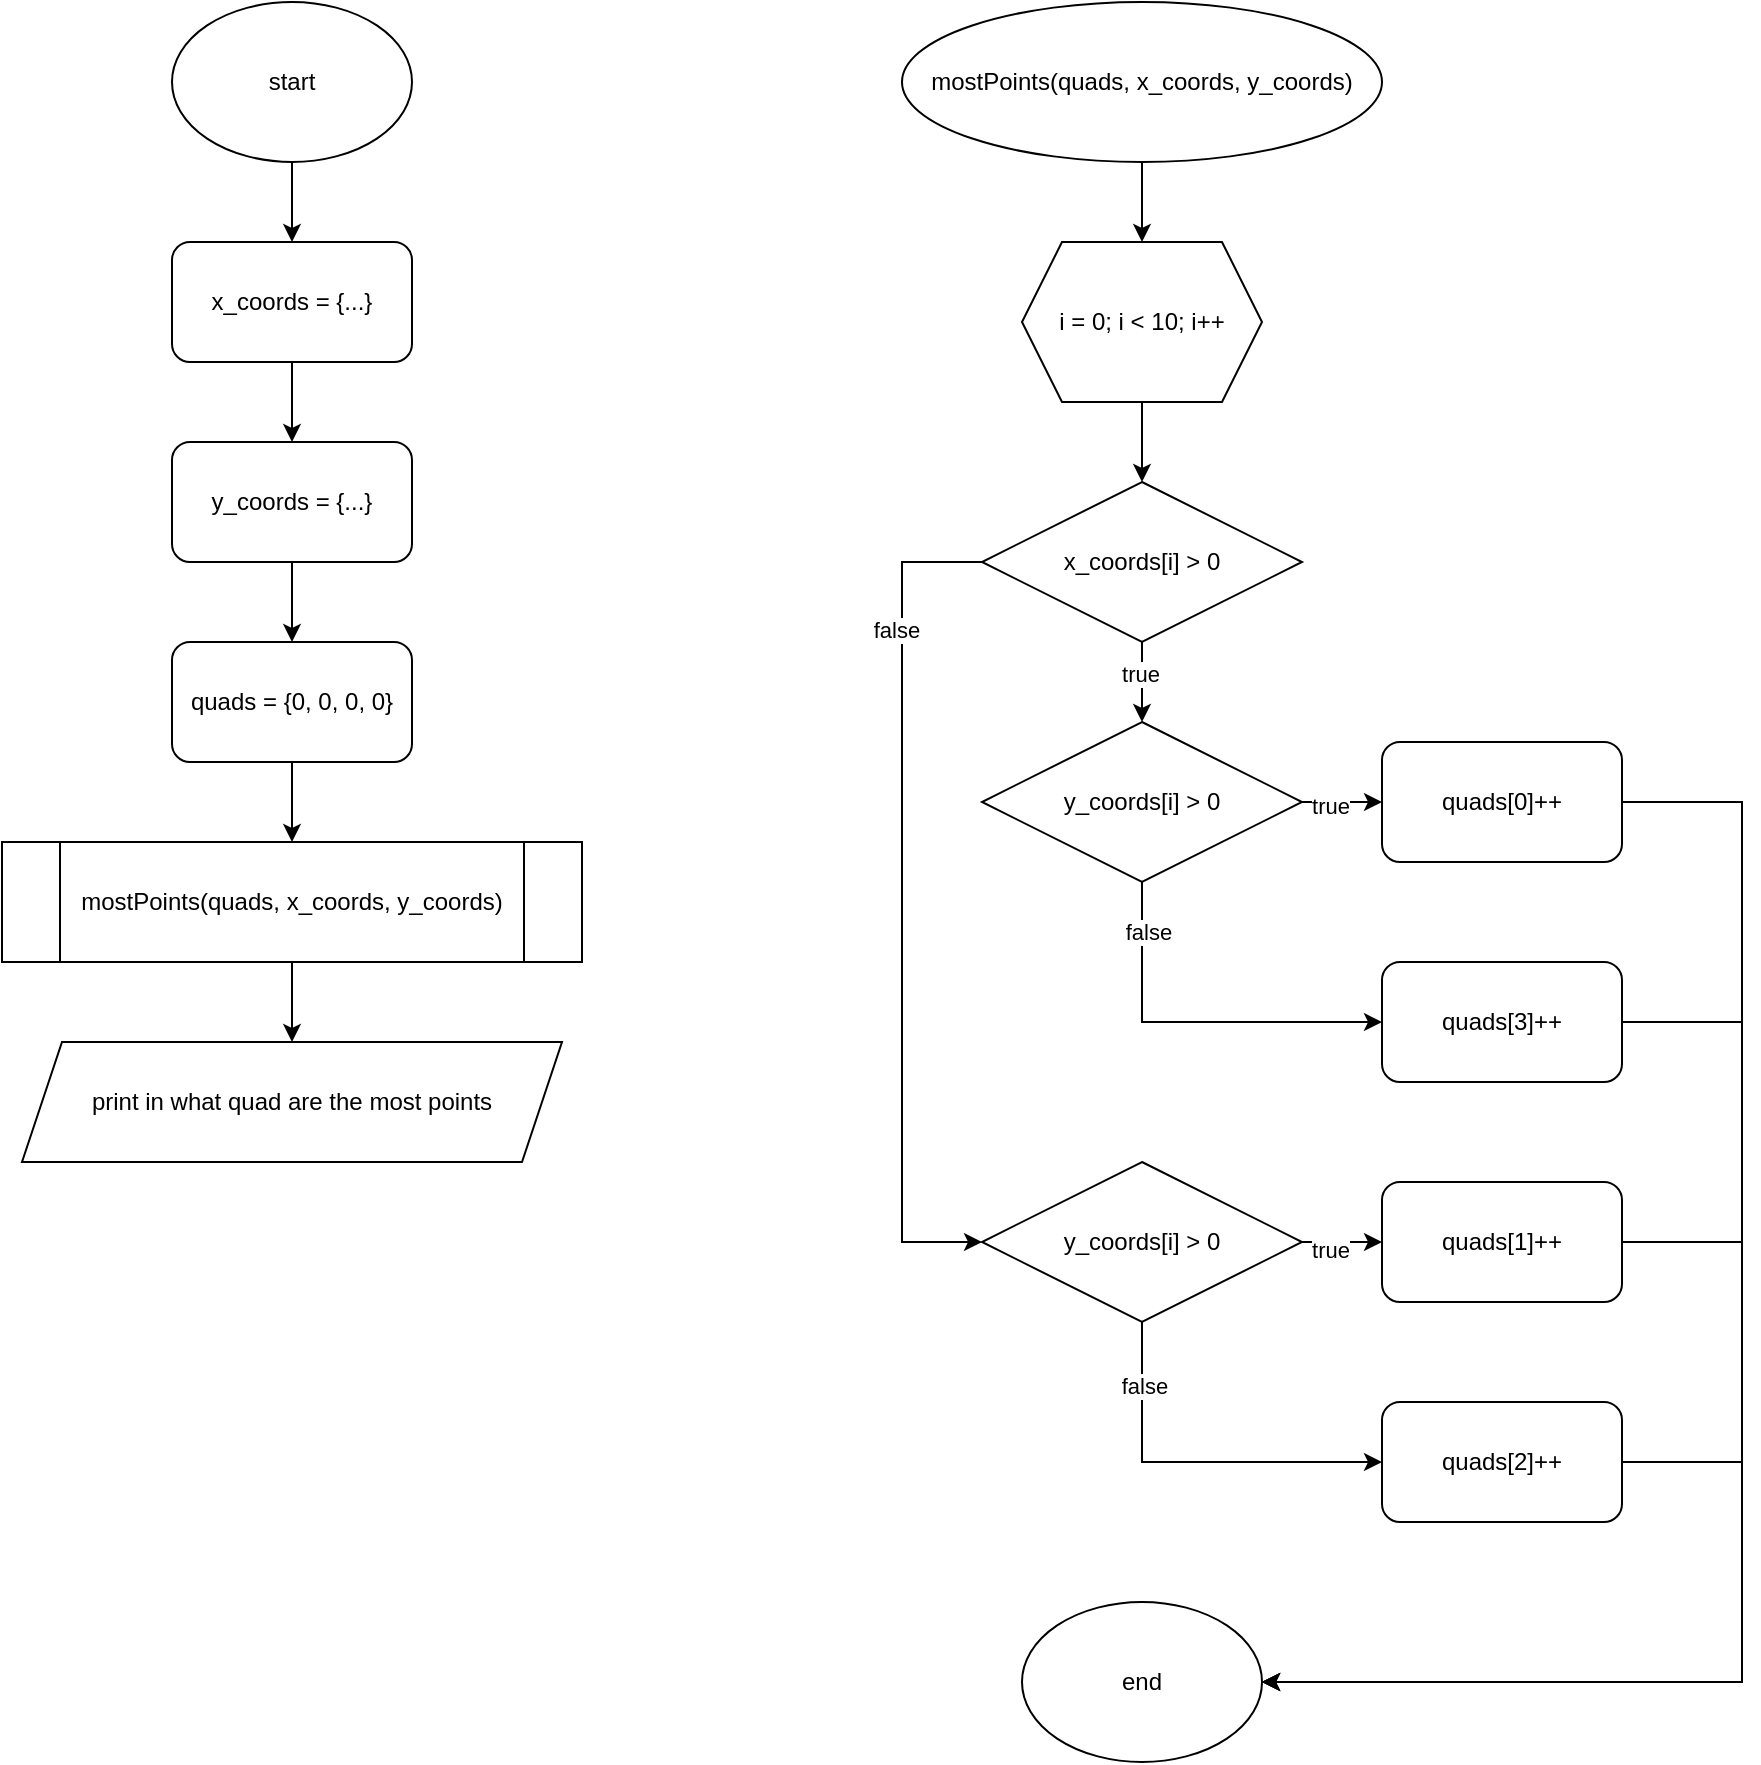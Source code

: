 <mxfile version="24.7.17">
  <diagram name="Page-1" id="DcIHBttGWHmw7z2Tlncc">
    <mxGraphModel dx="482" dy="811" grid="1" gridSize="10" guides="1" tooltips="1" connect="1" arrows="1" fold="1" page="1" pageScale="1" pageWidth="850" pageHeight="1100" math="0" shadow="0">
      <root>
        <mxCell id="0" />
        <mxCell id="1" parent="0" />
        <mxCell id="dQZUUxVObfSzPTWqJCYE-3" style="edgeStyle=orthogonalEdgeStyle;rounded=0;orthogonalLoop=1;jettySize=auto;html=1;entryX=0.5;entryY=0;entryDx=0;entryDy=0;" edge="1" parent="1" source="dQZUUxVObfSzPTWqJCYE-1" target="dQZUUxVObfSzPTWqJCYE-2">
          <mxGeometry relative="1" as="geometry" />
        </mxCell>
        <mxCell id="dQZUUxVObfSzPTWqJCYE-1" value="start" style="ellipse;whiteSpace=wrap;html=1;" vertex="1" parent="1">
          <mxGeometry x="365" y="40" width="120" height="80" as="geometry" />
        </mxCell>
        <mxCell id="dQZUUxVObfSzPTWqJCYE-5" style="edgeStyle=orthogonalEdgeStyle;rounded=0;orthogonalLoop=1;jettySize=auto;html=1;entryX=0.5;entryY=0;entryDx=0;entryDy=0;" edge="1" parent="1" source="dQZUUxVObfSzPTWqJCYE-2" target="dQZUUxVObfSzPTWqJCYE-4">
          <mxGeometry relative="1" as="geometry" />
        </mxCell>
        <mxCell id="dQZUUxVObfSzPTWqJCYE-2" value="x_coords = {...}" style="rounded=1;whiteSpace=wrap;html=1;" vertex="1" parent="1">
          <mxGeometry x="365" y="160" width="120" height="60" as="geometry" />
        </mxCell>
        <mxCell id="dQZUUxVObfSzPTWqJCYE-7" style="edgeStyle=orthogonalEdgeStyle;rounded=0;orthogonalLoop=1;jettySize=auto;html=1;entryX=0.5;entryY=0;entryDx=0;entryDy=0;" edge="1" parent="1" source="dQZUUxVObfSzPTWqJCYE-4" target="dQZUUxVObfSzPTWqJCYE-6">
          <mxGeometry relative="1" as="geometry" />
        </mxCell>
        <mxCell id="dQZUUxVObfSzPTWqJCYE-4" value="y_coords = {...}" style="rounded=1;whiteSpace=wrap;html=1;" vertex="1" parent="1">
          <mxGeometry x="365" y="260" width="120" height="60" as="geometry" />
        </mxCell>
        <mxCell id="dQZUUxVObfSzPTWqJCYE-9" style="edgeStyle=orthogonalEdgeStyle;rounded=0;orthogonalLoop=1;jettySize=auto;html=1;entryX=0.5;entryY=0;entryDx=0;entryDy=0;" edge="1" parent="1" source="dQZUUxVObfSzPTWqJCYE-6" target="dQZUUxVObfSzPTWqJCYE-8">
          <mxGeometry relative="1" as="geometry" />
        </mxCell>
        <mxCell id="dQZUUxVObfSzPTWqJCYE-6" value="quads = {0, 0, 0, 0}" style="rounded=1;whiteSpace=wrap;html=1;" vertex="1" parent="1">
          <mxGeometry x="365" y="360" width="120" height="60" as="geometry" />
        </mxCell>
        <mxCell id="dQZUUxVObfSzPTWqJCYE-44" style="edgeStyle=orthogonalEdgeStyle;rounded=0;orthogonalLoop=1;jettySize=auto;html=1;entryX=0.5;entryY=0;entryDx=0;entryDy=0;" edge="1" parent="1" source="dQZUUxVObfSzPTWqJCYE-8" target="dQZUUxVObfSzPTWqJCYE-43">
          <mxGeometry relative="1" as="geometry" />
        </mxCell>
        <mxCell id="dQZUUxVObfSzPTWqJCYE-8" value="mostPoints(quads, x_coords, y_coords)" style="shape=process;whiteSpace=wrap;html=1;backgroundOutline=1;" vertex="1" parent="1">
          <mxGeometry x="280" y="460" width="290" height="60" as="geometry" />
        </mxCell>
        <mxCell id="dQZUUxVObfSzPTWqJCYE-13" style="edgeStyle=orthogonalEdgeStyle;rounded=0;orthogonalLoop=1;jettySize=auto;html=1;entryX=0.5;entryY=0;entryDx=0;entryDy=0;" edge="1" parent="1" source="dQZUUxVObfSzPTWqJCYE-10" target="dQZUUxVObfSzPTWqJCYE-12">
          <mxGeometry relative="1" as="geometry" />
        </mxCell>
        <mxCell id="dQZUUxVObfSzPTWqJCYE-10" value="mostPoints(quads, x_coords, y_coords)" style="ellipse;whiteSpace=wrap;html=1;" vertex="1" parent="1">
          <mxGeometry x="730" y="40" width="240" height="80" as="geometry" />
        </mxCell>
        <mxCell id="dQZUUxVObfSzPTWqJCYE-16" style="edgeStyle=orthogonalEdgeStyle;rounded=0;orthogonalLoop=1;jettySize=auto;html=1;entryX=0.5;entryY=0;entryDx=0;entryDy=0;" edge="1" parent="1" source="dQZUUxVObfSzPTWqJCYE-12" target="dQZUUxVObfSzPTWqJCYE-14">
          <mxGeometry relative="1" as="geometry" />
        </mxCell>
        <mxCell id="dQZUUxVObfSzPTWqJCYE-12" value="i = 0; i &amp;lt; 10; i++" style="shape=hexagon;perimeter=hexagonPerimeter2;whiteSpace=wrap;html=1;fixedSize=1;" vertex="1" parent="1">
          <mxGeometry x="790" y="160" width="120" height="80" as="geometry" />
        </mxCell>
        <mxCell id="dQZUUxVObfSzPTWqJCYE-17" style="edgeStyle=orthogonalEdgeStyle;rounded=0;orthogonalLoop=1;jettySize=auto;html=1;entryX=0.5;entryY=0;entryDx=0;entryDy=0;" edge="1" parent="1" source="dQZUUxVObfSzPTWqJCYE-14" target="dQZUUxVObfSzPTWqJCYE-15">
          <mxGeometry relative="1" as="geometry" />
        </mxCell>
        <mxCell id="dQZUUxVObfSzPTWqJCYE-24" value="true" style="edgeLabel;html=1;align=center;verticalAlign=middle;resizable=0;points=[];" vertex="1" connectable="0" parent="dQZUUxVObfSzPTWqJCYE-17">
          <mxGeometry x="-0.2" y="-1" relative="1" as="geometry">
            <mxPoint as="offset" />
          </mxGeometry>
        </mxCell>
        <mxCell id="dQZUUxVObfSzPTWqJCYE-27" style="edgeStyle=orthogonalEdgeStyle;rounded=0;orthogonalLoop=1;jettySize=auto;html=1;exitX=0;exitY=0.5;exitDx=0;exitDy=0;entryX=0;entryY=0.5;entryDx=0;entryDy=0;" edge="1" parent="1" source="dQZUUxVObfSzPTWqJCYE-14" target="dQZUUxVObfSzPTWqJCYE-26">
          <mxGeometry relative="1" as="geometry">
            <Array as="points">
              <mxPoint x="730" y="320" />
              <mxPoint x="730" y="660" />
            </Array>
          </mxGeometry>
        </mxCell>
        <mxCell id="dQZUUxVObfSzPTWqJCYE-28" value="false" style="edgeLabel;html=1;align=center;verticalAlign=middle;resizable=0;points=[];" vertex="1" connectable="0" parent="dQZUUxVObfSzPTWqJCYE-27">
          <mxGeometry x="-0.648" y="-3" relative="1" as="geometry">
            <mxPoint as="offset" />
          </mxGeometry>
        </mxCell>
        <mxCell id="dQZUUxVObfSzPTWqJCYE-14" value="x_coords[i] &amp;gt; 0" style="rhombus;whiteSpace=wrap;html=1;" vertex="1" parent="1">
          <mxGeometry x="770" y="280" width="160" height="80" as="geometry" />
        </mxCell>
        <mxCell id="dQZUUxVObfSzPTWqJCYE-19" style="edgeStyle=orthogonalEdgeStyle;rounded=0;orthogonalLoop=1;jettySize=auto;html=1;entryX=0;entryY=0.5;entryDx=0;entryDy=0;" edge="1" parent="1" source="dQZUUxVObfSzPTWqJCYE-15" target="dQZUUxVObfSzPTWqJCYE-18">
          <mxGeometry relative="1" as="geometry" />
        </mxCell>
        <mxCell id="dQZUUxVObfSzPTWqJCYE-20" value="true" style="edgeLabel;html=1;align=center;verticalAlign=middle;resizable=0;points=[];" vertex="1" connectable="0" parent="dQZUUxVObfSzPTWqJCYE-19">
          <mxGeometry x="-0.3" y="-2" relative="1" as="geometry">
            <mxPoint as="offset" />
          </mxGeometry>
        </mxCell>
        <mxCell id="dQZUUxVObfSzPTWqJCYE-22" style="edgeStyle=orthogonalEdgeStyle;rounded=0;orthogonalLoop=1;jettySize=auto;html=1;entryX=0;entryY=0.5;entryDx=0;entryDy=0;" edge="1" parent="1" source="dQZUUxVObfSzPTWqJCYE-15" target="dQZUUxVObfSzPTWqJCYE-21">
          <mxGeometry relative="1" as="geometry">
            <Array as="points">
              <mxPoint x="850" y="550" />
            </Array>
          </mxGeometry>
        </mxCell>
        <mxCell id="dQZUUxVObfSzPTWqJCYE-23" value="false" style="edgeLabel;html=1;align=center;verticalAlign=middle;resizable=0;points=[];" vertex="1" connectable="0" parent="dQZUUxVObfSzPTWqJCYE-22">
          <mxGeometry x="-0.737" y="3" relative="1" as="geometry">
            <mxPoint as="offset" />
          </mxGeometry>
        </mxCell>
        <mxCell id="dQZUUxVObfSzPTWqJCYE-15" value="y_coords[i] &amp;gt; 0" style="rhombus;whiteSpace=wrap;html=1;" vertex="1" parent="1">
          <mxGeometry x="770" y="400" width="160" height="80" as="geometry" />
        </mxCell>
        <mxCell id="dQZUUxVObfSzPTWqJCYE-42" style="edgeStyle=orthogonalEdgeStyle;rounded=0;orthogonalLoop=1;jettySize=auto;html=1;entryX=1;entryY=0.5;entryDx=0;entryDy=0;" edge="1" parent="1" source="dQZUUxVObfSzPTWqJCYE-18" target="dQZUUxVObfSzPTWqJCYE-35">
          <mxGeometry relative="1" as="geometry">
            <Array as="points">
              <mxPoint x="1150" y="440" />
              <mxPoint x="1150" y="880" />
            </Array>
          </mxGeometry>
        </mxCell>
        <mxCell id="dQZUUxVObfSzPTWqJCYE-18" value="quads[0]++" style="rounded=1;whiteSpace=wrap;html=1;" vertex="1" parent="1">
          <mxGeometry x="970" y="410" width="120" height="60" as="geometry" />
        </mxCell>
        <mxCell id="dQZUUxVObfSzPTWqJCYE-40" style="edgeStyle=orthogonalEdgeStyle;rounded=0;orthogonalLoop=1;jettySize=auto;html=1;entryX=1;entryY=0.5;entryDx=0;entryDy=0;" edge="1" parent="1" source="dQZUUxVObfSzPTWqJCYE-21" target="dQZUUxVObfSzPTWqJCYE-35">
          <mxGeometry relative="1" as="geometry">
            <Array as="points">
              <mxPoint x="1150" y="550" />
              <mxPoint x="1150" y="880" />
            </Array>
          </mxGeometry>
        </mxCell>
        <mxCell id="dQZUUxVObfSzPTWqJCYE-21" value="quads[3]++" style="rounded=1;whiteSpace=wrap;html=1;" vertex="1" parent="1">
          <mxGeometry x="970" y="520" width="120" height="60" as="geometry" />
        </mxCell>
        <mxCell id="dQZUUxVObfSzPTWqJCYE-30" style="edgeStyle=orthogonalEdgeStyle;rounded=0;orthogonalLoop=1;jettySize=auto;html=1;entryX=0;entryY=0.5;entryDx=0;entryDy=0;" edge="1" parent="1" source="dQZUUxVObfSzPTWqJCYE-26" target="dQZUUxVObfSzPTWqJCYE-29">
          <mxGeometry relative="1" as="geometry" />
        </mxCell>
        <mxCell id="dQZUUxVObfSzPTWqJCYE-33" value="true" style="edgeLabel;html=1;align=center;verticalAlign=middle;resizable=0;points=[];" vertex="1" connectable="0" parent="dQZUUxVObfSzPTWqJCYE-30">
          <mxGeometry x="-0.3" y="-4" relative="1" as="geometry">
            <mxPoint as="offset" />
          </mxGeometry>
        </mxCell>
        <mxCell id="dQZUUxVObfSzPTWqJCYE-32" style="edgeStyle=orthogonalEdgeStyle;rounded=0;orthogonalLoop=1;jettySize=auto;html=1;entryX=0;entryY=0.5;entryDx=0;entryDy=0;" edge="1" parent="1" source="dQZUUxVObfSzPTWqJCYE-26" target="dQZUUxVObfSzPTWqJCYE-31">
          <mxGeometry relative="1" as="geometry">
            <Array as="points">
              <mxPoint x="850" y="770" />
            </Array>
          </mxGeometry>
        </mxCell>
        <mxCell id="dQZUUxVObfSzPTWqJCYE-34" value="false" style="edgeLabel;html=1;align=center;verticalAlign=middle;resizable=0;points=[];" vertex="1" connectable="0" parent="dQZUUxVObfSzPTWqJCYE-32">
          <mxGeometry x="-0.663" y="1" relative="1" as="geometry">
            <mxPoint as="offset" />
          </mxGeometry>
        </mxCell>
        <mxCell id="dQZUUxVObfSzPTWqJCYE-26" value="y_coords[i] &amp;gt; 0" style="rhombus;whiteSpace=wrap;html=1;" vertex="1" parent="1">
          <mxGeometry x="770" y="620" width="160" height="80" as="geometry" />
        </mxCell>
        <mxCell id="dQZUUxVObfSzPTWqJCYE-38" style="edgeStyle=orthogonalEdgeStyle;rounded=0;orthogonalLoop=1;jettySize=auto;html=1;entryX=1;entryY=0.5;entryDx=0;entryDy=0;" edge="1" parent="1" source="dQZUUxVObfSzPTWqJCYE-29" target="dQZUUxVObfSzPTWqJCYE-35">
          <mxGeometry relative="1" as="geometry">
            <Array as="points">
              <mxPoint x="1150" y="660" />
              <mxPoint x="1150" y="880" />
            </Array>
          </mxGeometry>
        </mxCell>
        <mxCell id="dQZUUxVObfSzPTWqJCYE-29" value="quads[1]++" style="rounded=1;whiteSpace=wrap;html=1;" vertex="1" parent="1">
          <mxGeometry x="970" y="630" width="120" height="60" as="geometry" />
        </mxCell>
        <mxCell id="dQZUUxVObfSzPTWqJCYE-36" style="edgeStyle=orthogonalEdgeStyle;rounded=0;orthogonalLoop=1;jettySize=auto;html=1;entryX=1;entryY=0.5;entryDx=0;entryDy=0;" edge="1" parent="1" source="dQZUUxVObfSzPTWqJCYE-31" target="dQZUUxVObfSzPTWqJCYE-35">
          <mxGeometry relative="1" as="geometry">
            <Array as="points">
              <mxPoint x="1150" y="770" />
              <mxPoint x="1150" y="880" />
            </Array>
          </mxGeometry>
        </mxCell>
        <mxCell id="dQZUUxVObfSzPTWqJCYE-31" value="quads[2]++" style="rounded=1;whiteSpace=wrap;html=1;" vertex="1" parent="1">
          <mxGeometry x="970" y="740" width="120" height="60" as="geometry" />
        </mxCell>
        <mxCell id="dQZUUxVObfSzPTWqJCYE-35" value="end" style="ellipse;whiteSpace=wrap;html=1;" vertex="1" parent="1">
          <mxGeometry x="790" y="840" width="120" height="80" as="geometry" />
        </mxCell>
        <mxCell id="dQZUUxVObfSzPTWqJCYE-43" value="print in what quad are the most points" style="shape=parallelogram;perimeter=parallelogramPerimeter;whiteSpace=wrap;html=1;fixedSize=1;" vertex="1" parent="1">
          <mxGeometry x="290" y="560" width="270" height="60" as="geometry" />
        </mxCell>
      </root>
    </mxGraphModel>
  </diagram>
</mxfile>
